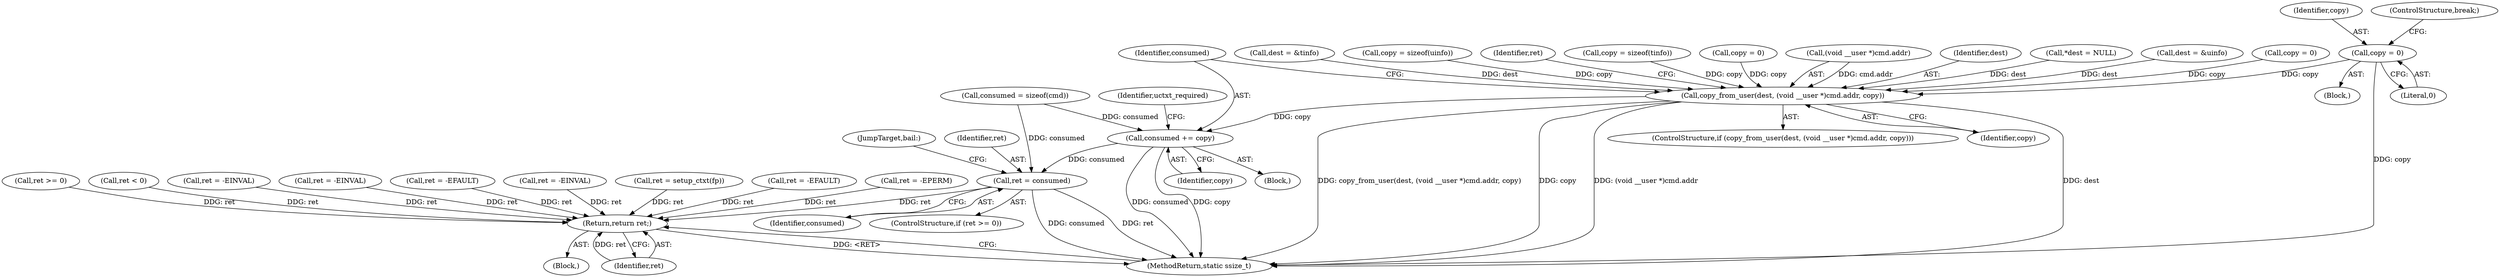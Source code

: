 digraph "0_linux_e6bd18f57aad1a2d1ef40e646d03ed0f2515c9e3_3@API" {
"1000267" [label="(Call,copy = 0)"];
"1000281" [label="(Call,copy_from_user(dest, (void __user *)cmd.addr, copy))"];
"1000295" [label="(Call,consumed += copy)"];
"1000666" [label="(Call,ret = consumed)"];
"1000670" [label="(Return,return ret;)"];
"1000268" [label="(Identifier,copy)"];
"1000282" [label="(Identifier,dest)"];
"1000269" [label="(Literal,0)"];
"1000148" [label="(Call,*dest = NULL)"];
"1000670" [label="(Return,return ret;)"];
"1000195" [label="(Call,ret = -EFAULT)"];
"1000671" [label="(Identifier,ret)"];
"1000280" [label="(ControlStructure,if (copy_from_user(dest, (void __user *)cmd.addr, copy)))"];
"1000217" [label="(Call,dest = &uinfo)"];
"1000668" [label="(Identifier,consumed)"];
"1000316" [label="(Call,ret = -EPERM)"];
"1000208" [label="(Block,)"];
"1000117" [label="(Block,)"];
"1000666" [label="(Call,ret = consumed)"];
"1000296" [label="(Identifier,consumed)"];
"1000224" [label="(Call,copy = 0)"];
"1000667" [label="(Identifier,ret)"];
"1000270" [label="(ControlStructure,break;)"];
"1000200" [label="(Call,consumed = sizeof(cmd))"];
"1000235" [label="(Call,dest = &tinfo)"];
"1000663" [label="(Call,ret >= 0)"];
"1000213" [label="(Call,copy = sizeof(uinfo))"];
"1000267" [label="(Call,copy = 0)"];
"1000334" [label="(Call,ret < 0)"];
"1000177" [label="(Call,ret = -EINVAL)"];
"1000288" [label="(Identifier,copy)"];
"1000281" [label="(Call,copy_from_user(dest, (void __user *)cmd.addr, copy))"];
"1000272" [label="(Call,ret = -EINVAL)"];
"1000295" [label="(Call,consumed += copy)"];
"1000290" [label="(Call,ret = -EFAULT)"];
"1000669" [label="(JumpTarget,bail:)"];
"1000291" [label="(Identifier,ret)"];
"1000231" [label="(Call,copy = sizeof(tinfo))"];
"1000304" [label="(Call,ret = -EINVAL)"];
"1000247" [label="(Call,copy = 0)"];
"1000283" [label="(Call,(void __user *)cmd.addr)"];
"1000338" [label="(Call,ret = setup_ctxt(fp))"];
"1000662" [label="(ControlStructure,if (ret >= 0))"];
"1000297" [label="(Identifier,copy)"];
"1000672" [label="(MethodReturn,static ssize_t)"];
"1000279" [label="(Block,)"];
"1000300" [label="(Identifier,uctxt_required)"];
"1000267" -> "1000208"  [label="AST: "];
"1000267" -> "1000269"  [label="CFG: "];
"1000268" -> "1000267"  [label="AST: "];
"1000269" -> "1000267"  [label="AST: "];
"1000270" -> "1000267"  [label="CFG: "];
"1000267" -> "1000672"  [label="DDG: copy"];
"1000267" -> "1000281"  [label="DDG: copy"];
"1000281" -> "1000280"  [label="AST: "];
"1000281" -> "1000288"  [label="CFG: "];
"1000282" -> "1000281"  [label="AST: "];
"1000283" -> "1000281"  [label="AST: "];
"1000288" -> "1000281"  [label="AST: "];
"1000291" -> "1000281"  [label="CFG: "];
"1000296" -> "1000281"  [label="CFG: "];
"1000281" -> "1000672"  [label="DDG: dest"];
"1000281" -> "1000672"  [label="DDG: copy_from_user(dest, (void __user *)cmd.addr, copy)"];
"1000281" -> "1000672"  [label="DDG: copy"];
"1000281" -> "1000672"  [label="DDG: (void __user *)cmd.addr"];
"1000235" -> "1000281"  [label="DDG: dest"];
"1000217" -> "1000281"  [label="DDG: dest"];
"1000148" -> "1000281"  [label="DDG: dest"];
"1000283" -> "1000281"  [label="DDG: cmd.addr"];
"1000247" -> "1000281"  [label="DDG: copy"];
"1000224" -> "1000281"  [label="DDG: copy"];
"1000213" -> "1000281"  [label="DDG: copy"];
"1000231" -> "1000281"  [label="DDG: copy"];
"1000281" -> "1000295"  [label="DDG: copy"];
"1000295" -> "1000279"  [label="AST: "];
"1000295" -> "1000297"  [label="CFG: "];
"1000296" -> "1000295"  [label="AST: "];
"1000297" -> "1000295"  [label="AST: "];
"1000300" -> "1000295"  [label="CFG: "];
"1000295" -> "1000672"  [label="DDG: consumed"];
"1000295" -> "1000672"  [label="DDG: copy"];
"1000200" -> "1000295"  [label="DDG: consumed"];
"1000295" -> "1000666"  [label="DDG: consumed"];
"1000666" -> "1000662"  [label="AST: "];
"1000666" -> "1000668"  [label="CFG: "];
"1000667" -> "1000666"  [label="AST: "];
"1000668" -> "1000666"  [label="AST: "];
"1000669" -> "1000666"  [label="CFG: "];
"1000666" -> "1000672"  [label="DDG: consumed"];
"1000666" -> "1000672"  [label="DDG: ret"];
"1000200" -> "1000666"  [label="DDG: consumed"];
"1000666" -> "1000670"  [label="DDG: ret"];
"1000670" -> "1000117"  [label="AST: "];
"1000670" -> "1000671"  [label="CFG: "];
"1000671" -> "1000670"  [label="AST: "];
"1000672" -> "1000670"  [label="CFG: "];
"1000670" -> "1000672"  [label="DDG: <RET>"];
"1000671" -> "1000670"  [label="DDG: ret"];
"1000177" -> "1000670"  [label="DDG: ret"];
"1000663" -> "1000670"  [label="DDG: ret"];
"1000304" -> "1000670"  [label="DDG: ret"];
"1000272" -> "1000670"  [label="DDG: ret"];
"1000195" -> "1000670"  [label="DDG: ret"];
"1000334" -> "1000670"  [label="DDG: ret"];
"1000338" -> "1000670"  [label="DDG: ret"];
"1000290" -> "1000670"  [label="DDG: ret"];
"1000316" -> "1000670"  [label="DDG: ret"];
}
